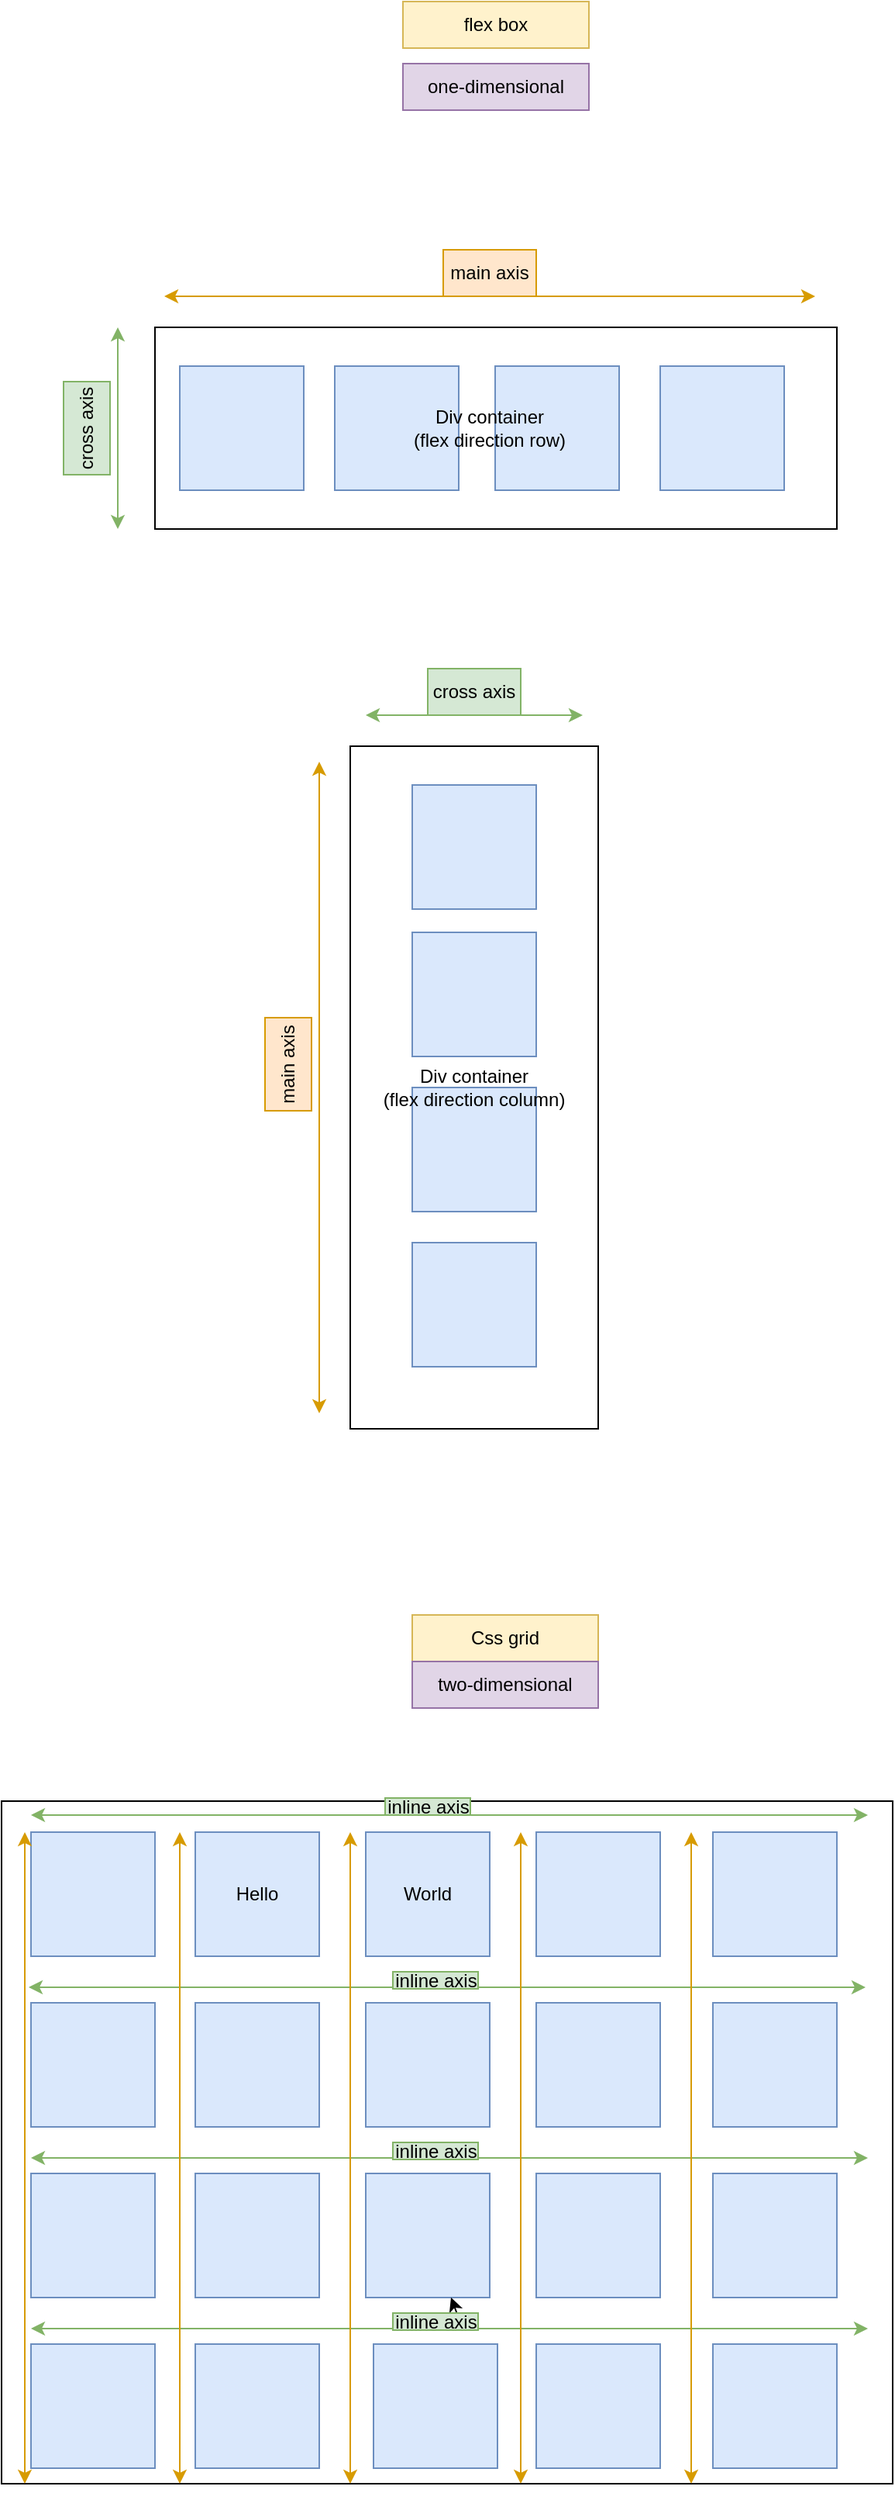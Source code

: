 <mxfile>
    <diagram id="mibUZQCxQtkV2oXtX-cT" name="Page-1">
        <mxGraphModel dx="1216" dy="800" grid="1" gridSize="10" guides="1" tooltips="1" connect="1" arrows="1" fold="1" page="1" pageScale="1" pageWidth="827" pageHeight="1169" math="0" shadow="0" adaptiveColors="auto">
            <root>
                <mxCell id="0"/>
                <mxCell id="1" parent="0"/>
                <mxCell id="2" value="" style="rounded=0;whiteSpace=wrap;html=1;" parent="1" vertex="1">
                    <mxGeometry x="194" y="210" width="440" height="130" as="geometry"/>
                </mxCell>
                <mxCell id="3" value="" style="endArrow=classic;startArrow=classic;html=1;fillColor=#ffe6cc;strokeColor=#d79b00;" parent="1" edge="1">
                    <mxGeometry width="50" height="50" relative="1" as="geometry">
                        <mxPoint x="200" y="190" as="sourcePoint"/>
                        <mxPoint x="620" y="190" as="targetPoint"/>
                    </mxGeometry>
                </mxCell>
                <mxCell id="4" value="" style="whiteSpace=wrap;html=1;aspect=fixed;fillColor=#dae8fc;strokeColor=#6c8ebf;" parent="1" vertex="1">
                    <mxGeometry x="210" y="235" width="80" height="80" as="geometry"/>
                </mxCell>
                <mxCell id="5" value="" style="whiteSpace=wrap;html=1;aspect=fixed;fillColor=#dae8fc;strokeColor=#6c8ebf;" parent="1" vertex="1">
                    <mxGeometry x="310" y="235" width="80" height="80" as="geometry"/>
                </mxCell>
                <mxCell id="8" value="" style="whiteSpace=wrap;html=1;aspect=fixed;fillColor=#dae8fc;strokeColor=#6c8ebf;" parent="1" vertex="1">
                    <mxGeometry x="520" y="235" width="80" height="80" as="geometry"/>
                </mxCell>
                <mxCell id="9" value="" style="whiteSpace=wrap;html=1;aspect=fixed;fillColor=#dae8fc;strokeColor=#6c8ebf;" parent="1" vertex="1">
                    <mxGeometry x="413.5" y="235" width="80" height="80" as="geometry"/>
                </mxCell>
                <mxCell id="10" value="&lt;span style=&quot;color: rgb(0, 0, 0);&quot;&gt;Div container&lt;/span&gt;&lt;div&gt;(flex direction row)&lt;/div&gt;" style="text;html=1;align=center;verticalAlign=middle;whiteSpace=wrap;rounded=0;" parent="1" vertex="1">
                    <mxGeometry x="330" y="260" width="160" height="30" as="geometry"/>
                </mxCell>
                <mxCell id="11" value="main axis" style="text;html=1;align=center;verticalAlign=middle;whiteSpace=wrap;rounded=0;fillColor=#ffe6cc;strokeColor=#d79b00;" parent="1" vertex="1">
                    <mxGeometry x="380" y="160" width="60" height="30" as="geometry"/>
                </mxCell>
                <mxCell id="12" value="" style="endArrow=classic;startArrow=classic;html=1;fillColor=#d5e8d4;strokeColor=#82b366;" parent="1" edge="1">
                    <mxGeometry width="50" height="50" relative="1" as="geometry">
                        <mxPoint x="170" y="340" as="sourcePoint"/>
                        <mxPoint x="170" y="210" as="targetPoint"/>
                    </mxGeometry>
                </mxCell>
                <mxCell id="13" value="cross axis" style="text;html=1;align=center;verticalAlign=middle;whiteSpace=wrap;rounded=0;rotation=-90;fillColor=#d5e8d4;strokeColor=#82b366;" parent="1" vertex="1">
                    <mxGeometry x="120" y="260" width="60" height="30" as="geometry"/>
                </mxCell>
                <mxCell id="14" value="one-dimensional" style="text;html=1;align=center;verticalAlign=middle;whiteSpace=wrap;rounded=0;fillColor=#e1d5e7;strokeColor=#9673a6;" parent="1" vertex="1">
                    <mxGeometry x="354" y="40" width="120" height="30" as="geometry"/>
                </mxCell>
                <mxCell id="15" value="" style="rounded=0;whiteSpace=wrap;html=1;" parent="1" vertex="1">
                    <mxGeometry x="320" y="480" width="160" height="440" as="geometry"/>
                </mxCell>
                <mxCell id="16" value="" style="whiteSpace=wrap;html=1;aspect=fixed;fillColor=#dae8fc;strokeColor=#6c8ebf;" parent="1" vertex="1">
                    <mxGeometry x="360" y="505" width="80" height="80" as="geometry"/>
                </mxCell>
                <mxCell id="17" value="" style="whiteSpace=wrap;html=1;aspect=fixed;fillColor=#dae8fc;strokeColor=#6c8ebf;" parent="1" vertex="1">
                    <mxGeometry x="360" y="600" width="80" height="80" as="geometry"/>
                </mxCell>
                <mxCell id="18" value="" style="whiteSpace=wrap;html=1;aspect=fixed;fillColor=#dae8fc;strokeColor=#6c8ebf;" parent="1" vertex="1">
                    <mxGeometry x="360" y="700" width="80" height="80" as="geometry"/>
                </mxCell>
                <mxCell id="19" value="" style="whiteSpace=wrap;html=1;aspect=fixed;fillColor=#dae8fc;strokeColor=#6c8ebf;" parent="1" vertex="1">
                    <mxGeometry x="360" y="800" width="80" height="80" as="geometry"/>
                </mxCell>
                <mxCell id="20" value="Div container&lt;div&gt;(flex direction column)&lt;/div&gt;" style="text;html=1;align=center;verticalAlign=middle;whiteSpace=wrap;rounded=0;" parent="1" vertex="1">
                    <mxGeometry x="335" y="685" width="130" height="30" as="geometry"/>
                </mxCell>
                <mxCell id="21" value="" style="endArrow=classic;startArrow=classic;html=1;fillColor=#ffe6cc;strokeColor=#d79b00;" parent="1" edge="1">
                    <mxGeometry width="50" height="50" relative="1" as="geometry">
                        <mxPoint x="300" y="490" as="sourcePoint"/>
                        <mxPoint x="300" y="910" as="targetPoint"/>
                    </mxGeometry>
                </mxCell>
                <mxCell id="22" value="" style="endArrow=classic;startArrow=classic;html=1;fillColor=#d5e8d4;strokeColor=#82b366;" parent="1" edge="1">
                    <mxGeometry width="50" height="50" relative="1" as="geometry">
                        <mxPoint x="330" y="460" as="sourcePoint"/>
                        <mxPoint x="470" y="460" as="targetPoint"/>
                    </mxGeometry>
                </mxCell>
                <mxCell id="23" value="cross axis" style="text;html=1;align=center;verticalAlign=middle;whiteSpace=wrap;rounded=0;rotation=0;fillColor=#d5e8d4;strokeColor=#82b366;" parent="1" vertex="1">
                    <mxGeometry x="370" y="430" width="60" height="30" as="geometry"/>
                </mxCell>
                <mxCell id="24" value="main axis" style="text;html=1;align=center;verticalAlign=middle;whiteSpace=wrap;rounded=0;fillColor=#ffe6cc;strokeColor=#d79b00;rotation=-90;" parent="1" vertex="1">
                    <mxGeometry x="250" y="670" width="60" height="30" as="geometry"/>
                </mxCell>
                <mxCell id="25" value="flex box" style="text;html=1;align=center;verticalAlign=middle;whiteSpace=wrap;rounded=0;fillColor=#fff2cc;strokeColor=#d6b656;" vertex="1" parent="1">
                    <mxGeometry x="354" width="120" height="30" as="geometry"/>
                </mxCell>
                <mxCell id="26" value="Css grid" style="text;html=1;align=center;verticalAlign=middle;whiteSpace=wrap;rounded=0;fillColor=#fff2cc;strokeColor=#d6b656;" vertex="1" parent="1">
                    <mxGeometry x="360" y="1040" width="120" height="30" as="geometry"/>
                </mxCell>
                <mxCell id="27" value="two-dimensional" style="text;html=1;align=center;verticalAlign=middle;whiteSpace=wrap;rounded=0;fillColor=#e1d5e7;strokeColor=#9673a6;" vertex="1" parent="1">
                    <mxGeometry x="360" y="1070" width="120" height="30" as="geometry"/>
                </mxCell>
                <mxCell id="28" value="" style="rounded=0;whiteSpace=wrap;html=1;" vertex="1" parent="1">
                    <mxGeometry x="95" y="1160" width="575" height="440" as="geometry"/>
                </mxCell>
                <mxCell id="29" value="" style="whiteSpace=wrap;html=1;aspect=fixed;fillColor=#dae8fc;strokeColor=#6c8ebf;" vertex="1" parent="1">
                    <mxGeometry x="114" y="1180" width="80" height="80" as="geometry"/>
                </mxCell>
                <mxCell id="30" value="Hello" style="whiteSpace=wrap;html=1;aspect=fixed;fillColor=#dae8fc;strokeColor=#6c8ebf;" vertex="1" parent="1">
                    <mxGeometry x="220" y="1180" width="80" height="80" as="geometry"/>
                </mxCell>
                <mxCell id="31" value="" style="whiteSpace=wrap;html=1;aspect=fixed;fillColor=#dae8fc;strokeColor=#6c8ebf;" vertex="1" parent="1">
                    <mxGeometry x="114" y="1290" width="80" height="80" as="geometry"/>
                </mxCell>
                <mxCell id="32" value="World" style="whiteSpace=wrap;html=1;aspect=fixed;fillColor=#dae8fc;strokeColor=#6c8ebf;" vertex="1" parent="1">
                    <mxGeometry x="330" y="1180" width="80" height="80" as="geometry"/>
                </mxCell>
                <mxCell id="33" value="" style="whiteSpace=wrap;html=1;aspect=fixed;fillColor=#dae8fc;strokeColor=#6c8ebf;" vertex="1" parent="1">
                    <mxGeometry x="440" y="1290" width="80" height="80" as="geometry"/>
                </mxCell>
                <mxCell id="34" value="" style="whiteSpace=wrap;html=1;aspect=fixed;fillColor=#dae8fc;strokeColor=#6c8ebf;" vertex="1" parent="1">
                    <mxGeometry x="554" y="1290" width="80" height="80" as="geometry"/>
                </mxCell>
                <mxCell id="35" value="" style="whiteSpace=wrap;html=1;aspect=fixed;fillColor=#dae8fc;strokeColor=#6c8ebf;" vertex="1" parent="1">
                    <mxGeometry x="554" y="1180" width="80" height="80" as="geometry"/>
                </mxCell>
                <mxCell id="36" value="" style="whiteSpace=wrap;html=1;aspect=fixed;fillColor=#dae8fc;strokeColor=#6c8ebf;" vertex="1" parent="1">
                    <mxGeometry x="440" y="1180" width="80" height="80" as="geometry"/>
                </mxCell>
                <mxCell id="37" value="" style="whiteSpace=wrap;html=1;aspect=fixed;fillColor=#dae8fc;strokeColor=#6c8ebf;" vertex="1" parent="1">
                    <mxGeometry x="220" y="1290" width="80" height="80" as="geometry"/>
                </mxCell>
                <mxCell id="38" value="" style="whiteSpace=wrap;html=1;aspect=fixed;fillColor=#dae8fc;strokeColor=#6c8ebf;" vertex="1" parent="1">
                    <mxGeometry x="330" y="1290" width="80" height="80" as="geometry"/>
                </mxCell>
                <mxCell id="41" value="" style="whiteSpace=wrap;html=1;aspect=fixed;fillColor=#dae8fc;strokeColor=#6c8ebf;" vertex="1" parent="1">
                    <mxGeometry x="330" y="1400" width="80" height="80" as="geometry"/>
                </mxCell>
                <mxCell id="42" value="" style="whiteSpace=wrap;html=1;aspect=fixed;fillColor=#dae8fc;strokeColor=#6c8ebf;" vertex="1" parent="1">
                    <mxGeometry x="220" y="1400" width="80" height="80" as="geometry"/>
                </mxCell>
                <mxCell id="43" value="" style="whiteSpace=wrap;html=1;aspect=fixed;fillColor=#dae8fc;strokeColor=#6c8ebf;" vertex="1" parent="1">
                    <mxGeometry x="114" y="1400" width="80" height="80" as="geometry"/>
                </mxCell>
                <mxCell id="44" value="" style="whiteSpace=wrap;html=1;aspect=fixed;fillColor=#dae8fc;strokeColor=#6c8ebf;" vertex="1" parent="1">
                    <mxGeometry x="440" y="1510" width="80" height="80" as="geometry"/>
                </mxCell>
                <mxCell id="45" value="" style="whiteSpace=wrap;html=1;aspect=fixed;fillColor=#dae8fc;strokeColor=#6c8ebf;" vertex="1" parent="1">
                    <mxGeometry x="554" y="1510" width="80" height="80" as="geometry"/>
                </mxCell>
                <mxCell id="46" value="" style="whiteSpace=wrap;html=1;aspect=fixed;fillColor=#dae8fc;strokeColor=#6c8ebf;" vertex="1" parent="1">
                    <mxGeometry x="554" y="1400" width="80" height="80" as="geometry"/>
                </mxCell>
                <mxCell id="47" value="" style="whiteSpace=wrap;html=1;aspect=fixed;fillColor=#dae8fc;strokeColor=#6c8ebf;" vertex="1" parent="1">
                    <mxGeometry x="440" y="1400" width="80" height="80" as="geometry"/>
                </mxCell>
                <mxCell id="48" value="" style="whiteSpace=wrap;html=1;aspect=fixed;fillColor=#dae8fc;strokeColor=#6c8ebf;" vertex="1" parent="1">
                    <mxGeometry x="220" y="1510" width="80" height="80" as="geometry"/>
                </mxCell>
                <mxCell id="49" value="" style="whiteSpace=wrap;html=1;aspect=fixed;fillColor=#dae8fc;strokeColor=#6c8ebf;" vertex="1" parent="1">
                    <mxGeometry x="335" y="1510" width="80" height="80" as="geometry"/>
                </mxCell>
                <mxCell id="50" value="" style="whiteSpace=wrap;html=1;aspect=fixed;fillColor=#dae8fc;strokeColor=#6c8ebf;" vertex="1" parent="1">
                    <mxGeometry x="114" y="1510" width="80" height="80" as="geometry"/>
                </mxCell>
                <mxCell id="51" value="" style="endArrow=classic;startArrow=classic;html=1;fillColor=#d5e8d4;strokeColor=#82b366;" edge="1" parent="1">
                    <mxGeometry width="50" height="50" relative="1" as="geometry">
                        <mxPoint x="114" y="1169" as="sourcePoint"/>
                        <mxPoint x="654" y="1169" as="targetPoint"/>
                    </mxGeometry>
                </mxCell>
                <mxCell id="52" value="" style="endArrow=classic;startArrow=classic;html=1;fillColor=#d5e8d4;strokeColor=#82b366;" edge="1" parent="1">
                    <mxGeometry width="50" height="50" relative="1" as="geometry">
                        <mxPoint x="112.5" y="1280" as="sourcePoint"/>
                        <mxPoint x="652.5" y="1280" as="targetPoint"/>
                    </mxGeometry>
                </mxCell>
                <mxCell id="53" value="" style="endArrow=classic;startArrow=classic;html=1;fillColor=#d5e8d4;strokeColor=#82b366;" edge="1" parent="1">
                    <mxGeometry width="50" height="50" relative="1" as="geometry">
                        <mxPoint x="114" y="1390" as="sourcePoint"/>
                        <mxPoint x="654" y="1390" as="targetPoint"/>
                    </mxGeometry>
                </mxCell>
                <mxCell id="54" value="" style="endArrow=classic;startArrow=classic;html=1;fillColor=#d5e8d4;strokeColor=#82b366;" edge="1" parent="1">
                    <mxGeometry width="50" height="50" relative="1" as="geometry">
                        <mxPoint x="114" y="1500" as="sourcePoint"/>
                        <mxPoint x="654" y="1500" as="targetPoint"/>
                    </mxGeometry>
                </mxCell>
                <mxCell id="55" value="" style="endArrow=classic;startArrow=classic;html=1;fillColor=#ffe6cc;strokeColor=#d79b00;" edge="1" parent="1">
                    <mxGeometry width="50" height="50" relative="1" as="geometry">
                        <mxPoint x="110" y="1180" as="sourcePoint"/>
                        <mxPoint x="110" y="1600" as="targetPoint"/>
                    </mxGeometry>
                </mxCell>
                <mxCell id="56" value="" style="endArrow=classic;startArrow=classic;html=1;fillColor=#ffe6cc;strokeColor=#d79b00;" edge="1" parent="1">
                    <mxGeometry width="50" height="50" relative="1" as="geometry">
                        <mxPoint x="210" y="1180" as="sourcePoint"/>
                        <mxPoint x="210" y="1600" as="targetPoint"/>
                    </mxGeometry>
                </mxCell>
                <mxCell id="57" value="" style="endArrow=classic;startArrow=classic;html=1;fillColor=#ffe6cc;strokeColor=#d79b00;" edge="1" parent="1">
                    <mxGeometry width="50" height="50" relative="1" as="geometry">
                        <mxPoint x="320" y="1180" as="sourcePoint"/>
                        <mxPoint x="320" y="1600" as="targetPoint"/>
                    </mxGeometry>
                </mxCell>
                <mxCell id="58" value="" style="endArrow=classic;startArrow=classic;html=1;fillColor=#ffe6cc;strokeColor=#d79b00;" edge="1" parent="1">
                    <mxGeometry width="50" height="50" relative="1" as="geometry">
                        <mxPoint x="430" y="1180" as="sourcePoint"/>
                        <mxPoint x="430" y="1600" as="targetPoint"/>
                    </mxGeometry>
                </mxCell>
                <mxCell id="59" value="" style="endArrow=classic;startArrow=classic;html=1;fillColor=#ffe6cc;strokeColor=#d79b00;" edge="1" parent="1">
                    <mxGeometry width="50" height="50" relative="1" as="geometry">
                        <mxPoint x="540" y="1180" as="sourcePoint"/>
                        <mxPoint x="540" y="1600" as="targetPoint"/>
                    </mxGeometry>
                </mxCell>
                <mxCell id="61" value="inline axis" style="text;html=1;align=center;verticalAlign=middle;whiteSpace=wrap;rounded=0;rotation=0;fillColor=#d5e8d4;strokeColor=#82b366;" vertex="1" parent="1">
                    <mxGeometry x="347.5" y="1270" width="55" height="11" as="geometry"/>
                </mxCell>
                <mxCell id="64" value="inline axis" style="text;html=1;align=center;verticalAlign=middle;whiteSpace=wrap;rounded=0;rotation=0;fillColor=#d5e8d4;strokeColor=#82b366;" vertex="1" parent="1">
                    <mxGeometry x="347.5" y="1380" width="55" height="11" as="geometry"/>
                </mxCell>
                <mxCell id="71" style="edgeStyle=none;html=1;exitX=0.75;exitY=0;exitDx=0;exitDy=0;" edge="1" parent="1" source="69" target="41">
                    <mxGeometry relative="1" as="geometry"/>
                </mxCell>
                <mxCell id="69" value="inline axis" style="text;html=1;align=center;verticalAlign=middle;whiteSpace=wrap;rounded=0;rotation=0;fillColor=#d5e8d4;strokeColor=#82b366;" vertex="1" parent="1">
                    <mxGeometry x="347.5" y="1490" width="55" height="11" as="geometry"/>
                </mxCell>
                <mxCell id="72" value="inline axis" style="text;html=1;align=center;verticalAlign=middle;whiteSpace=wrap;rounded=0;rotation=0;fillColor=#d5e8d4;strokeColor=#82b366;" vertex="1" parent="1">
                    <mxGeometry x="342.5" y="1158" width="55" height="11" as="geometry"/>
                </mxCell>
            </root>
        </mxGraphModel>
    </diagram>
</mxfile>